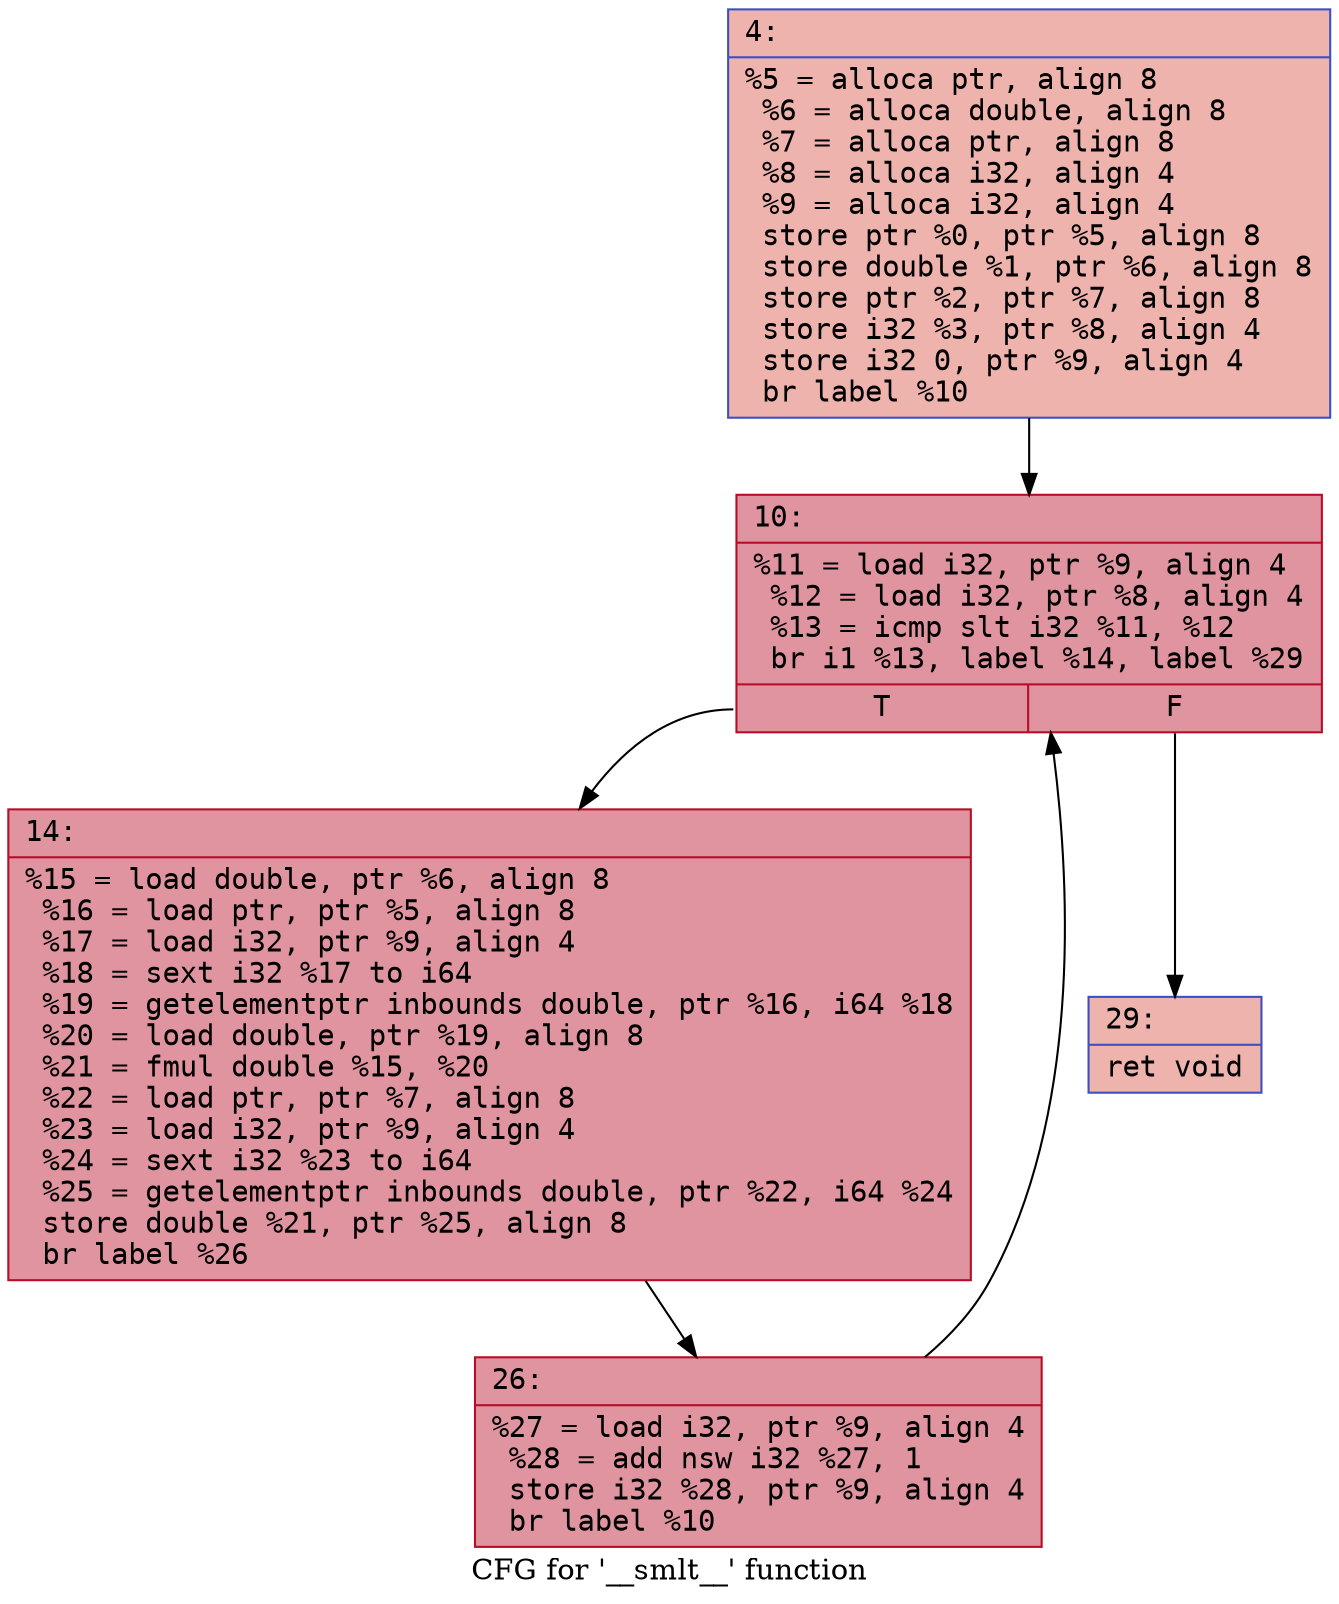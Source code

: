 digraph "CFG for '__smlt__' function" {
	label="CFG for '__smlt__' function";

	Node0x60000036a260 [shape=record,color="#3d50c3ff", style=filled, fillcolor="#d6524470" fontname="Courier",label="{4:\l|  %5 = alloca ptr, align 8\l  %6 = alloca double, align 8\l  %7 = alloca ptr, align 8\l  %8 = alloca i32, align 4\l  %9 = alloca i32, align 4\l  store ptr %0, ptr %5, align 8\l  store double %1, ptr %6, align 8\l  store ptr %2, ptr %7, align 8\l  store i32 %3, ptr %8, align 4\l  store i32 0, ptr %9, align 4\l  br label %10\l}"];
	Node0x60000036a260 -> Node0x60000036a2b0[tooltip="4 -> 10\nProbability 100.00%" ];
	Node0x60000036a2b0 [shape=record,color="#b70d28ff", style=filled, fillcolor="#b70d2870" fontname="Courier",label="{10:\l|  %11 = load i32, ptr %9, align 4\l  %12 = load i32, ptr %8, align 4\l  %13 = icmp slt i32 %11, %12\l  br i1 %13, label %14, label %29\l|{<s0>T|<s1>F}}"];
	Node0x60000036a2b0:s0 -> Node0x60000036a300[tooltip="10 -> 14\nProbability 96.88%" ];
	Node0x60000036a2b0:s1 -> Node0x60000036a3a0[tooltip="10 -> 29\nProbability 3.12%" ];
	Node0x60000036a300 [shape=record,color="#b70d28ff", style=filled, fillcolor="#b70d2870" fontname="Courier",label="{14:\l|  %15 = load double, ptr %6, align 8\l  %16 = load ptr, ptr %5, align 8\l  %17 = load i32, ptr %9, align 4\l  %18 = sext i32 %17 to i64\l  %19 = getelementptr inbounds double, ptr %16, i64 %18\l  %20 = load double, ptr %19, align 8\l  %21 = fmul double %15, %20\l  %22 = load ptr, ptr %7, align 8\l  %23 = load i32, ptr %9, align 4\l  %24 = sext i32 %23 to i64\l  %25 = getelementptr inbounds double, ptr %22, i64 %24\l  store double %21, ptr %25, align 8\l  br label %26\l}"];
	Node0x60000036a300 -> Node0x60000036a350[tooltip="14 -> 26\nProbability 100.00%" ];
	Node0x60000036a350 [shape=record,color="#b70d28ff", style=filled, fillcolor="#b70d2870" fontname="Courier",label="{26:\l|  %27 = load i32, ptr %9, align 4\l  %28 = add nsw i32 %27, 1\l  store i32 %28, ptr %9, align 4\l  br label %10\l}"];
	Node0x60000036a350 -> Node0x60000036a2b0[tooltip="26 -> 10\nProbability 100.00%" ];
	Node0x60000036a3a0 [shape=record,color="#3d50c3ff", style=filled, fillcolor="#d6524470" fontname="Courier",label="{29:\l|  ret void\l}"];
}

